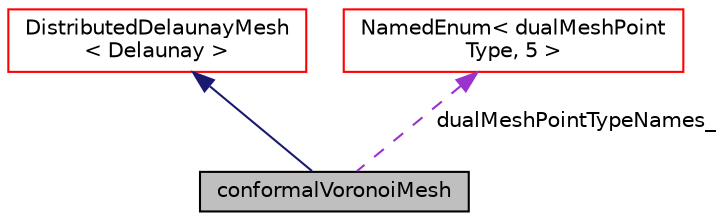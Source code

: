 digraph "conformalVoronoiMesh"
{
  bgcolor="transparent";
  edge [fontname="Helvetica",fontsize="10",labelfontname="Helvetica",labelfontsize="10"];
  node [fontname="Helvetica",fontsize="10",shape=record];
  Node1 [label="conformalVoronoiMesh",height=0.2,width=0.4,color="black", fillcolor="grey75", style="filled", fontcolor="black"];
  Node2 -> Node1 [dir="back",color="midnightblue",fontsize="10",style="solid",fontname="Helvetica"];
  Node2 [label="DistributedDelaunayMesh\l\< Delaunay \>",height=0.2,width=0.4,color="red",URL="$a00559.html"];
  Node3 -> Node1 [dir="back",color="darkorchid3",fontsize="10",style="dashed",label=" dualMeshPointTypeNames_" ,fontname="Helvetica"];
  Node3 [label="NamedEnum\< dualMeshPoint\lType, 5 \>",height=0.2,width=0.4,color="red",URL="$a01603.html"];
}
